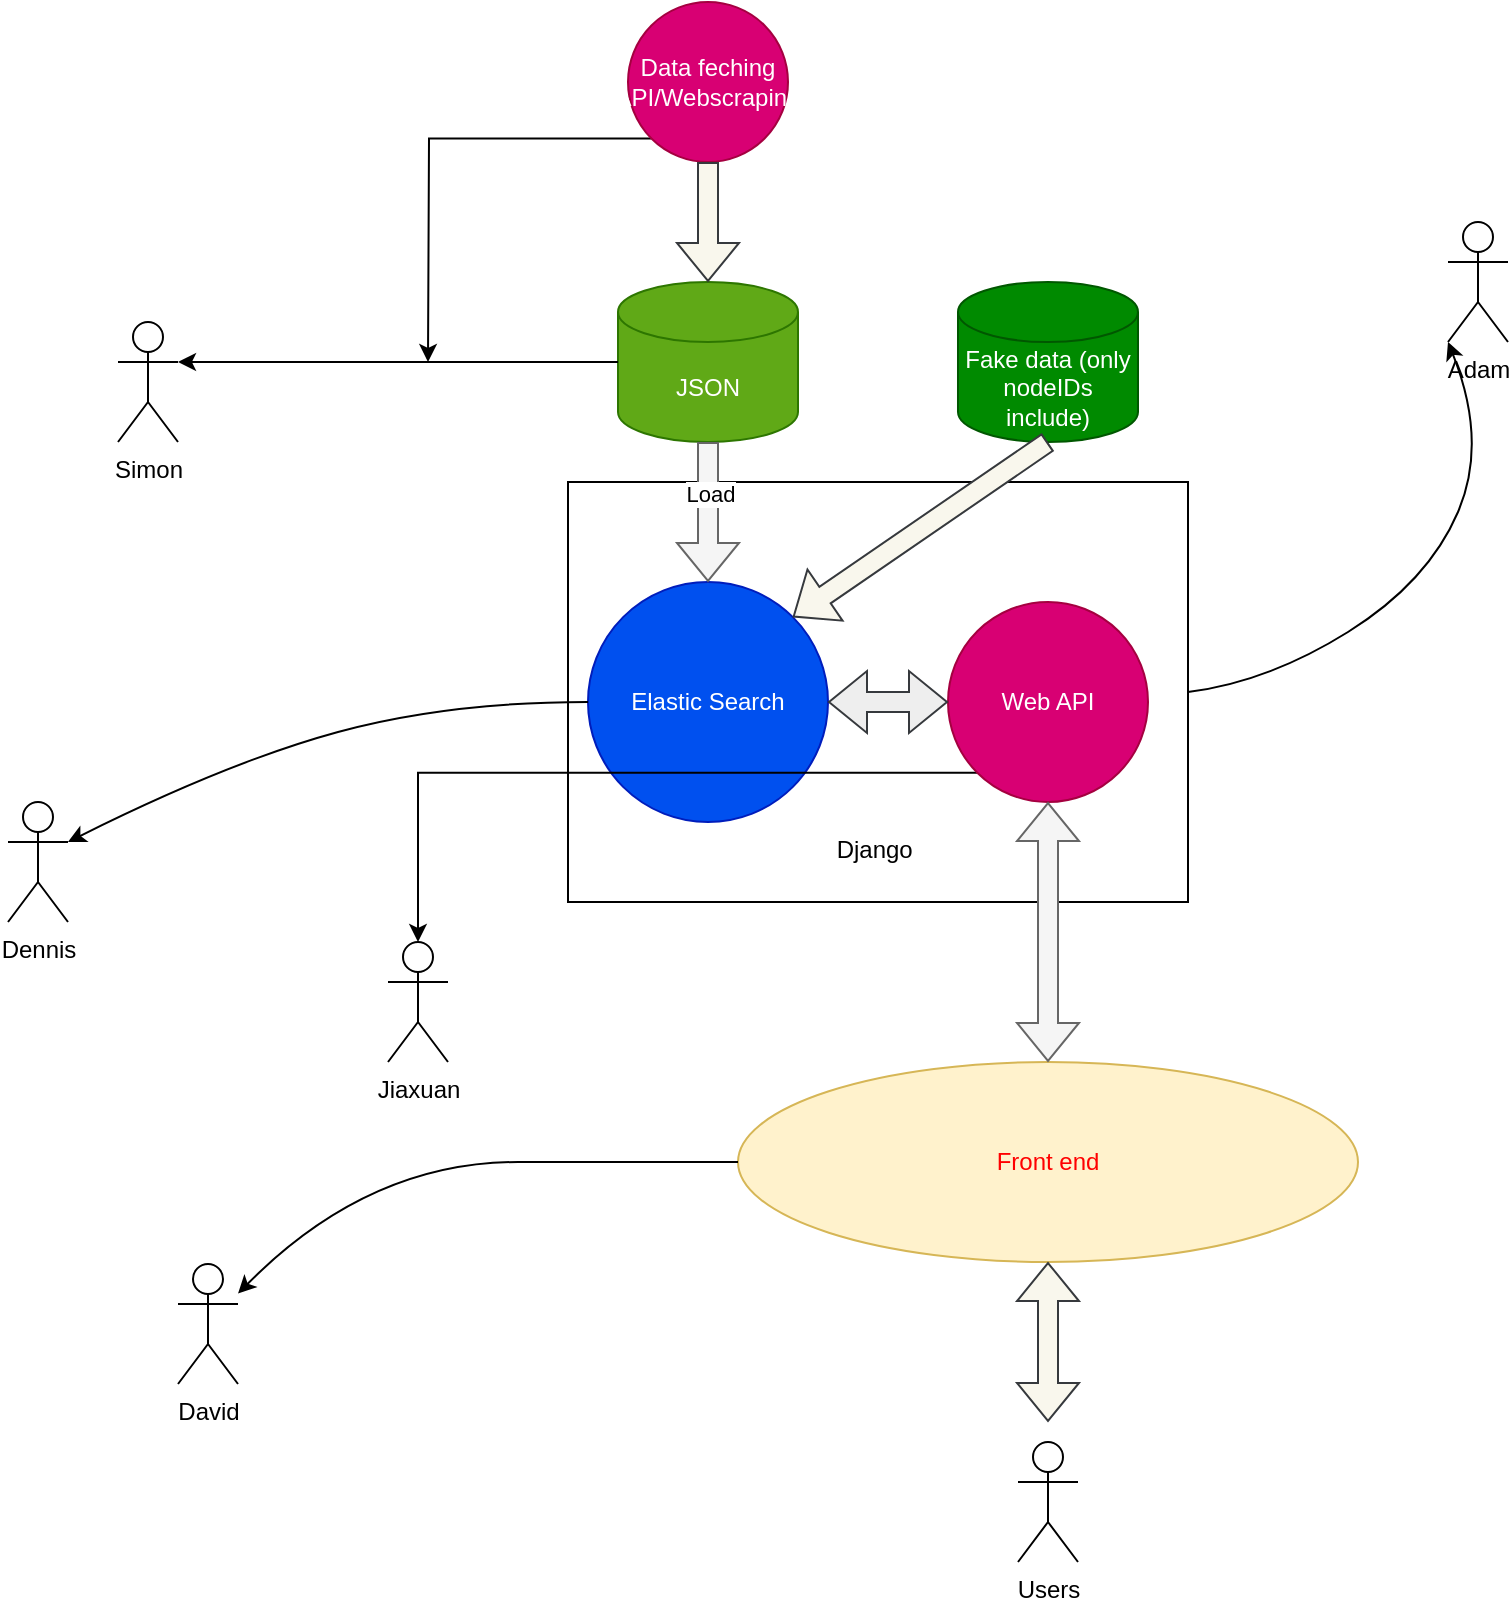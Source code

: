 <mxfile version="21.3.3" type="github">
  <diagram name="Page-1" id="UkOK8cFpbC_SyBT17GJ3">
    <mxGraphModel dx="905" dy="681" grid="1" gridSize="10" guides="1" tooltips="1" connect="1" arrows="1" fold="1" page="1" pageScale="1" pageWidth="850" pageHeight="1100" math="0" shadow="0">
      <root>
        <mxCell id="0" />
        <mxCell id="1" parent="0" />
        <mxCell id="BcPZxbjEuUfsayK6LEZ--1" value="&lt;br&gt;&lt;br&gt;&lt;br&gt;&lt;br&gt;&lt;br&gt;&lt;br&gt;&lt;br&gt;&lt;br&gt;&lt;br&gt;&lt;br&gt;&lt;br&gt;Django&amp;nbsp;" style="rounded=0;whiteSpace=wrap;html=1;" vertex="1" parent="1">
          <mxGeometry x="340" y="310" width="310" height="210" as="geometry" />
        </mxCell>
        <mxCell id="BcPZxbjEuUfsayK6LEZ--2" value="Elastic Search" style="ellipse;whiteSpace=wrap;html=1;aspect=fixed;fillColor=#0050ef;fontColor=#ffffff;strokeColor=#001DBC;" vertex="1" parent="1">
          <mxGeometry x="350" y="360" width="120" height="120" as="geometry" />
        </mxCell>
        <mxCell id="BcPZxbjEuUfsayK6LEZ--42" style="edgeStyle=orthogonalEdgeStyle;rounded=0;orthogonalLoop=1;jettySize=auto;html=1;exitX=0;exitY=1;exitDx=0;exitDy=0;" edge="1" parent="1" source="BcPZxbjEuUfsayK6LEZ--3" target="BcPZxbjEuUfsayK6LEZ--43">
          <mxGeometry relative="1" as="geometry">
            <mxPoint x="250" y="560" as="targetPoint" />
          </mxGeometry>
        </mxCell>
        <mxCell id="BcPZxbjEuUfsayK6LEZ--3" value="Web API" style="ellipse;whiteSpace=wrap;html=1;aspect=fixed;fillColor=#d80073;fontColor=#ffffff;strokeColor=#A50040;" vertex="1" parent="1">
          <mxGeometry x="530" y="370" width="100" height="100" as="geometry" />
        </mxCell>
        <mxCell id="BcPZxbjEuUfsayK6LEZ--5" value="" style="shape=flexArrow;endArrow=classic;startArrow=classic;html=1;rounded=0;exitX=1;exitY=0.5;exitDx=0;exitDy=0;entryX=0;entryY=0.5;entryDx=0;entryDy=0;fillColor=#eeeeee;strokeColor=#36393d;" edge="1" parent="1" source="BcPZxbjEuUfsayK6LEZ--2" target="BcPZxbjEuUfsayK6LEZ--3">
          <mxGeometry width="100" height="100" relative="1" as="geometry">
            <mxPoint x="370" y="340" as="sourcePoint" />
            <mxPoint x="470" y="240" as="targetPoint" />
          </mxGeometry>
        </mxCell>
        <mxCell id="BcPZxbjEuUfsayK6LEZ--6" value="JSON" style="shape=cylinder3;whiteSpace=wrap;html=1;boundedLbl=1;backgroundOutline=1;size=15;fillColor=#60a917;fontColor=#ffffff;strokeColor=#2D7600;" vertex="1" parent="1">
          <mxGeometry x="365" y="210" width="90" height="80" as="geometry" />
        </mxCell>
        <mxCell id="BcPZxbjEuUfsayK6LEZ--7" value="" style="shape=flexArrow;endArrow=classic;html=1;rounded=0;exitX=0.5;exitY=1;exitDx=0;exitDy=0;exitPerimeter=0;fillColor=#f5f5f5;strokeColor=#666666;" edge="1" parent="1" source="BcPZxbjEuUfsayK6LEZ--6" target="BcPZxbjEuUfsayK6LEZ--2">
          <mxGeometry width="50" height="50" relative="1" as="geometry">
            <mxPoint x="400" y="320" as="sourcePoint" />
            <mxPoint x="450" y="270" as="targetPoint" />
          </mxGeometry>
        </mxCell>
        <mxCell id="BcPZxbjEuUfsayK6LEZ--8" value="Load" style="edgeLabel;html=1;align=center;verticalAlign=middle;resizable=0;points=[];" vertex="1" connectable="0" parent="BcPZxbjEuUfsayK6LEZ--7">
          <mxGeometry x="-0.273" y="1" relative="1" as="geometry">
            <mxPoint as="offset" />
          </mxGeometry>
        </mxCell>
        <mxCell id="BcPZxbjEuUfsayK6LEZ--10" value="" style="curved=1;endArrow=classic;html=1;rounded=0;exitX=0;exitY=0.5;exitDx=0;exitDy=0;entryX=1;entryY=0.333;entryDx=0;entryDy=0;entryPerimeter=0;" edge="1" parent="1" source="BcPZxbjEuUfsayK6LEZ--2" target="BcPZxbjEuUfsayK6LEZ--11">
          <mxGeometry width="50" height="50" relative="1" as="geometry">
            <mxPoint x="400" y="580" as="sourcePoint" />
            <mxPoint x="110" y="500" as="targetPoint" />
            <Array as="points">
              <mxPoint x="280" y="420" />
              <mxPoint x="170" y="450" />
            </Array>
          </mxGeometry>
        </mxCell>
        <mxCell id="BcPZxbjEuUfsayK6LEZ--11" value="Dennis" style="shape=umlActor;verticalLabelPosition=bottom;verticalAlign=top;html=1;outlineConnect=0;" vertex="1" parent="1">
          <mxGeometry x="60" y="470" width="30" height="60" as="geometry" />
        </mxCell>
        <mxCell id="BcPZxbjEuUfsayK6LEZ--13" value="&lt;font color=&quot;#ff0000&quot;&gt;Front end&lt;/font&gt;" style="ellipse;whiteSpace=wrap;html=1;fillColor=#fff2cc;strokeColor=#d6b656;" vertex="1" parent="1">
          <mxGeometry x="425" y="600" width="310" height="100" as="geometry" />
        </mxCell>
        <mxCell id="BcPZxbjEuUfsayK6LEZ--14" value="" style="shape=flexArrow;endArrow=classic;startArrow=classic;html=1;rounded=0;entryX=0.5;entryY=1;entryDx=0;entryDy=0;exitX=0.5;exitY=0;exitDx=0;exitDy=0;fillColor=#f5f5f5;strokeColor=#666666;" edge="1" parent="1" source="BcPZxbjEuUfsayK6LEZ--13" target="BcPZxbjEuUfsayK6LEZ--3">
          <mxGeometry width="100" height="100" relative="1" as="geometry">
            <mxPoint x="370" y="520" as="sourcePoint" />
            <mxPoint x="470" y="420" as="targetPoint" />
          </mxGeometry>
        </mxCell>
        <mxCell id="BcPZxbjEuUfsayK6LEZ--16" value="" style="curved=1;endArrow=classic;html=1;rounded=0;exitX=0;exitY=0.5;exitDx=0;exitDy=0;" edge="1" parent="1" source="BcPZxbjEuUfsayK6LEZ--13" target="BcPZxbjEuUfsayK6LEZ--17">
          <mxGeometry width="50" height="50" relative="1" as="geometry">
            <mxPoint x="400" y="560" as="sourcePoint" />
            <mxPoint x="160" y="730" as="targetPoint" />
            <Array as="points">
              <mxPoint x="390" y="650" />
              <mxPoint x="240" y="650" />
            </Array>
          </mxGeometry>
        </mxCell>
        <mxCell id="BcPZxbjEuUfsayK6LEZ--17" value="David" style="shape=umlActor;verticalLabelPosition=bottom;verticalAlign=top;html=1;outlineConnect=0;" vertex="1" parent="1">
          <mxGeometry x="145" y="701" width="30" height="60" as="geometry" />
        </mxCell>
        <mxCell id="BcPZxbjEuUfsayK6LEZ--41" style="edgeStyle=orthogonalEdgeStyle;rounded=0;orthogonalLoop=1;jettySize=auto;html=1;exitX=0;exitY=1;exitDx=0;exitDy=0;" edge="1" parent="1" source="BcPZxbjEuUfsayK6LEZ--22">
          <mxGeometry relative="1" as="geometry">
            <mxPoint x="270" y="250" as="targetPoint" />
          </mxGeometry>
        </mxCell>
        <mxCell id="BcPZxbjEuUfsayK6LEZ--22" value="Data feching API/Webscraping" style="ellipse;whiteSpace=wrap;html=1;aspect=fixed;fillColor=#d80073;fontColor=#ffffff;strokeColor=#A50040;" vertex="1" parent="1">
          <mxGeometry x="370" y="70" width="80" height="80" as="geometry" />
        </mxCell>
        <mxCell id="BcPZxbjEuUfsayK6LEZ--23" value="" style="shape=flexArrow;endArrow=classic;html=1;rounded=0;entryX=0.5;entryY=0;entryDx=0;entryDy=0;entryPerimeter=0;fillColor=#f9f7ed;strokeColor=#36393d;" edge="1" parent="1" source="BcPZxbjEuUfsayK6LEZ--22" target="BcPZxbjEuUfsayK6LEZ--6">
          <mxGeometry width="50" height="50" relative="1" as="geometry">
            <mxPoint x="400" y="340" as="sourcePoint" />
            <mxPoint x="450" y="290" as="targetPoint" />
          </mxGeometry>
        </mxCell>
        <mxCell id="BcPZxbjEuUfsayK6LEZ--24" value="Simon" style="shape=umlActor;verticalLabelPosition=bottom;verticalAlign=top;html=1;outlineConnect=0;" vertex="1" parent="1">
          <mxGeometry x="115" y="230" width="30" height="60" as="geometry" />
        </mxCell>
        <mxCell id="BcPZxbjEuUfsayK6LEZ--26" value="" style="curved=1;endArrow=classic;html=1;rounded=0;entryX=1;entryY=0.333;entryDx=0;entryDy=0;entryPerimeter=0;exitX=0;exitY=0.5;exitDx=0;exitDy=0;exitPerimeter=0;" edge="1" parent="1" source="BcPZxbjEuUfsayK6LEZ--6" target="BcPZxbjEuUfsayK6LEZ--24">
          <mxGeometry width="50" height="50" relative="1" as="geometry">
            <mxPoint x="400" y="320" as="sourcePoint" />
            <mxPoint x="450" y="270" as="targetPoint" />
            <Array as="points">
              <mxPoint x="320" y="250" />
              <mxPoint x="250" y="250" />
            </Array>
          </mxGeometry>
        </mxCell>
        <mxCell id="BcPZxbjEuUfsayK6LEZ--32" value="" style="shape=flexArrow;endArrow=classic;startArrow=classic;html=1;rounded=0;entryX=0.5;entryY=1;entryDx=0;entryDy=0;fillColor=#f9f7ed;strokeColor=#36393d;" edge="1" parent="1" target="BcPZxbjEuUfsayK6LEZ--13">
          <mxGeometry width="100" height="100" relative="1" as="geometry">
            <mxPoint x="580" y="780" as="sourcePoint" />
            <mxPoint x="480" y="620" as="targetPoint" />
          </mxGeometry>
        </mxCell>
        <mxCell id="BcPZxbjEuUfsayK6LEZ--33" value="Users" style="shape=umlActor;verticalLabelPosition=bottom;verticalAlign=top;html=1;outlineConnect=0;" vertex="1" parent="1">
          <mxGeometry x="565" y="790" width="30" height="60" as="geometry" />
        </mxCell>
        <mxCell id="BcPZxbjEuUfsayK6LEZ--37" value="" style="curved=1;endArrow=classic;html=1;rounded=0;exitX=1;exitY=0.5;exitDx=0;exitDy=0;entryX=0;entryY=1;entryDx=0;entryDy=0;entryPerimeter=0;" edge="1" parent="1" source="BcPZxbjEuUfsayK6LEZ--1" target="BcPZxbjEuUfsayK6LEZ--38">
          <mxGeometry width="50" height="50" relative="1" as="geometry">
            <mxPoint x="400" y="350" as="sourcePoint" />
            <mxPoint x="800" y="240" as="targetPoint" />
            <Array as="points">
              <mxPoint x="690" y="410" />
              <mxPoint x="770" y="360" />
              <mxPoint x="800" y="290" />
            </Array>
          </mxGeometry>
        </mxCell>
        <mxCell id="BcPZxbjEuUfsayK6LEZ--38" value="Adam" style="shape=umlActor;verticalLabelPosition=bottom;verticalAlign=top;html=1;outlineConnect=0;" vertex="1" parent="1">
          <mxGeometry x="780" y="180" width="30" height="60" as="geometry" />
        </mxCell>
        <mxCell id="BcPZxbjEuUfsayK6LEZ--43" value="Jiaxuan" style="shape=umlActor;verticalLabelPosition=bottom;verticalAlign=top;html=1;outlineConnect=0;" vertex="1" parent="1">
          <mxGeometry x="250" y="540" width="30" height="60" as="geometry" />
        </mxCell>
        <mxCell id="BcPZxbjEuUfsayK6LEZ--44" value="Fake data (only nodeIDs include)" style="shape=cylinder3;whiteSpace=wrap;html=1;boundedLbl=1;backgroundOutline=1;size=15;fillColor=#008a00;strokeColor=#005700;fontColor=#ffffff;" vertex="1" parent="1">
          <mxGeometry x="535" y="210" width="90" height="80" as="geometry" />
        </mxCell>
        <mxCell id="BcPZxbjEuUfsayK6LEZ--45" value="" style="shape=flexArrow;endArrow=classic;html=1;rounded=0;exitX=0.5;exitY=1;exitDx=0;exitDy=0;exitPerimeter=0;entryX=1;entryY=0;entryDx=0;entryDy=0;fillColor=#f9f7ed;strokeColor=#36393d;" edge="1" parent="1" source="BcPZxbjEuUfsayK6LEZ--44" target="BcPZxbjEuUfsayK6LEZ--2">
          <mxGeometry width="50" height="50" relative="1" as="geometry">
            <mxPoint x="410" y="380" as="sourcePoint" />
            <mxPoint x="600" y="230" as="targetPoint" />
          </mxGeometry>
        </mxCell>
      </root>
    </mxGraphModel>
  </diagram>
</mxfile>
